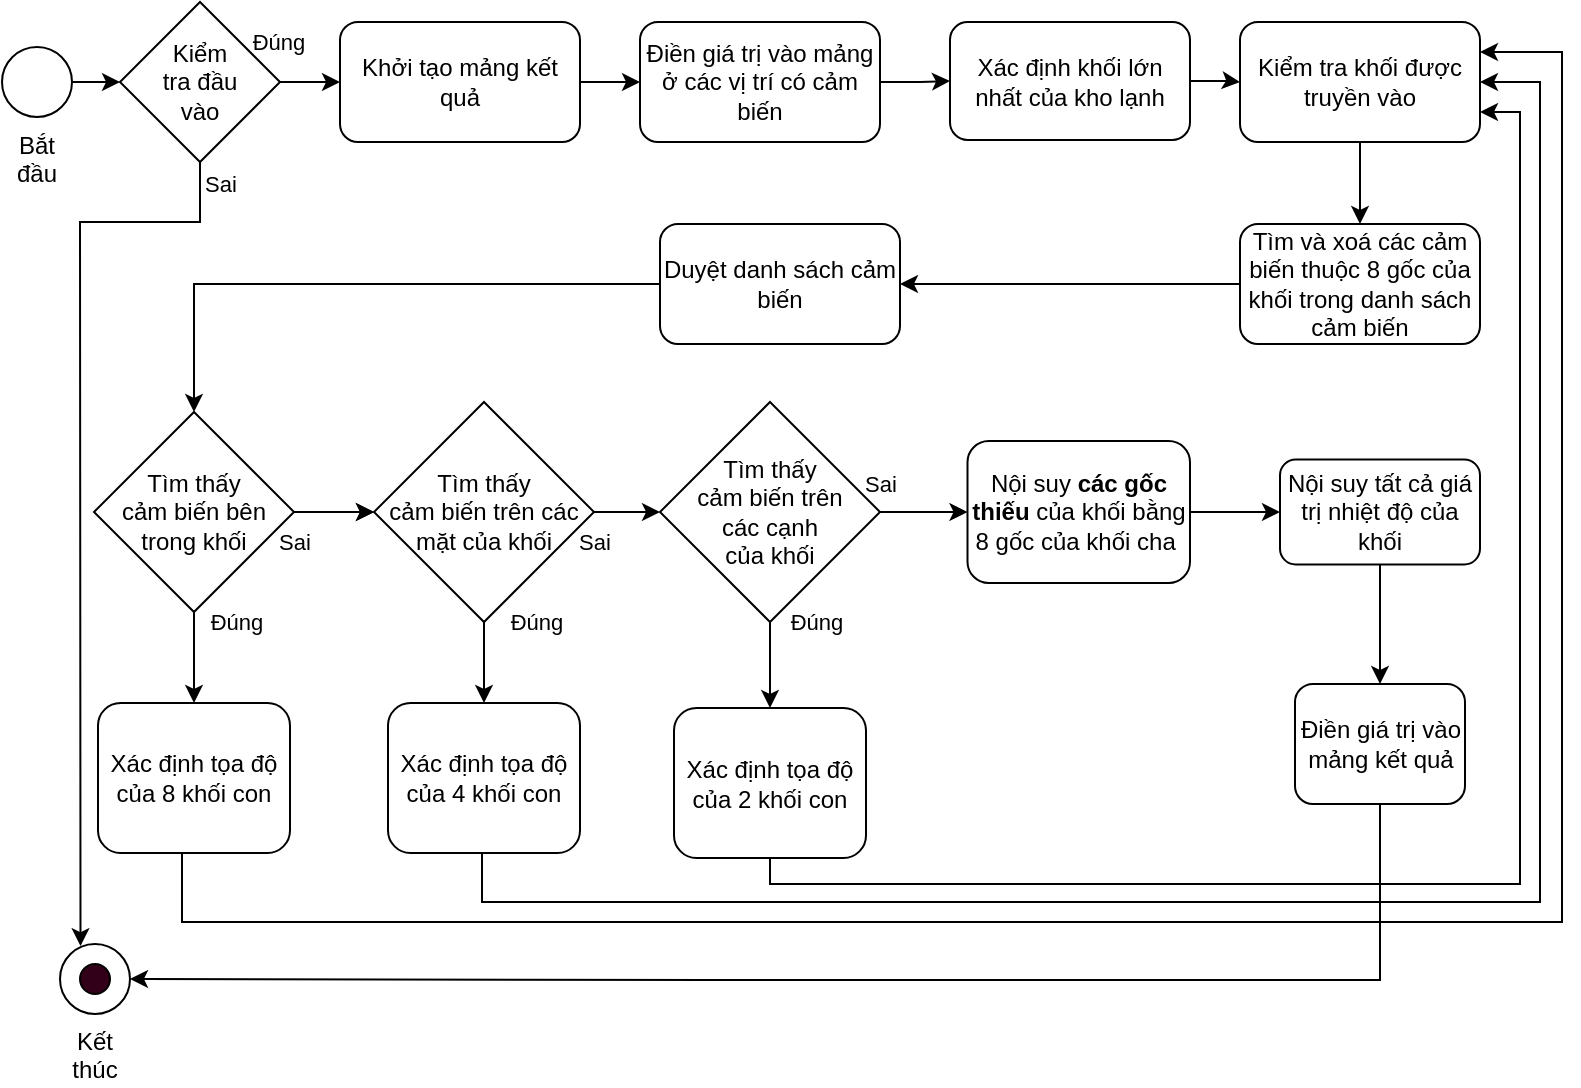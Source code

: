 <mxfile version="13.7.9" type="device"><diagram id="6hTRLHw7L_sIdCBAWHgu" name="Page-1"><mxGraphModel dx="852" dy="504" grid="1" gridSize="10" guides="1" tooltips="1" connect="1" arrows="1" fold="1" page="1" pageScale="1" pageWidth="827" pageHeight="1169" math="0" shadow="0"><root><mxCell id="0"/><mxCell id="1" parent="0"/><mxCell id="8gx5KtsIaX4s-pM9T8Gz-22" style="edgeStyle=orthogonalEdgeStyle;rounded=0;orthogonalLoop=1;jettySize=auto;html=1;entryX=0;entryY=0.5;entryDx=0;entryDy=0;" parent="1" source="8gx5KtsIaX4s-pM9T8Gz-1" target="8gx5KtsIaX4s-pM9T8Gz-2" edge="1"><mxGeometry relative="1" as="geometry"/></mxCell><mxCell id="8gx5KtsIaX4s-pM9T8Gz-1" value="Bắt đầu" style="ellipse;whiteSpace=wrap;html=1;aspect=fixed;labelPosition=center;verticalLabelPosition=bottom;align=center;verticalAlign=top;" parent="1" vertex="1"><mxGeometry x="21" y="71.5" width="35" height="35" as="geometry"/></mxCell><mxCell id="8gx5KtsIaX4s-pM9T8Gz-23" value="Đúng" style="edgeStyle=orthogonalEdgeStyle;rounded=0;orthogonalLoop=1;jettySize=auto;html=1;entryX=0;entryY=0.5;entryDx=0;entryDy=0;" parent="1" source="8gx5KtsIaX4s-pM9T8Gz-2" target="8gx5KtsIaX4s-pM9T8Gz-3" edge="1"><mxGeometry x="0.203" y="-22" relative="1" as="geometry"><mxPoint x="-11" y="-42" as="offset"/></mxGeometry></mxCell><mxCell id="8gx5KtsIaX4s-pM9T8Gz-86" value="Sai" style="rounded=0;orthogonalLoop=1;jettySize=auto;html=1;exitX=0.5;exitY=1;exitDx=0;exitDy=0;entryX=0.293;entryY=0.03;entryDx=0;entryDy=0;entryPerimeter=0;" parent="1" source="8gx5KtsIaX4s-pM9T8Gz-2" target="8gx5KtsIaX4s-pM9T8Gz-62" edge="1"><mxGeometry x="-0.951" y="10" relative="1" as="geometry"><mxPoint x="131" y="1002.529" as="targetPoint"/><Array as="points"><mxPoint x="120" y="159"/><mxPoint x="60" y="159"/></Array><mxPoint as="offset"/></mxGeometry></mxCell><mxCell id="8gx5KtsIaX4s-pM9T8Gz-2" value="Kiểm&lt;br&gt;tra đầu&lt;br&gt;vào" style="rhombus;whiteSpace=wrap;html=1;" parent="1" vertex="1"><mxGeometry x="80" y="49" width="80" height="80" as="geometry"/></mxCell><mxCell id="8gx5KtsIaX4s-pM9T8Gz-24" style="edgeStyle=orthogonalEdgeStyle;rounded=0;orthogonalLoop=1;jettySize=auto;html=1;" parent="1" source="8gx5KtsIaX4s-pM9T8Gz-3" target="8gx5KtsIaX4s-pM9T8Gz-4" edge="1"><mxGeometry relative="1" as="geometry"/></mxCell><mxCell id="8gx5KtsIaX4s-pM9T8Gz-3" value="Khởi tạo mảng kết quả" style="rounded=1;whiteSpace=wrap;html=1;" parent="1" vertex="1"><mxGeometry x="190" y="59" width="120" height="60" as="geometry"/></mxCell><mxCell id="8gx5KtsIaX4s-pM9T8Gz-42" style="edgeStyle=orthogonalEdgeStyle;rounded=0;orthogonalLoop=1;jettySize=auto;html=1;entryX=0;entryY=0.5;entryDx=0;entryDy=0;" parent="1" source="8gx5KtsIaX4s-pM9T8Gz-4" target="8gx5KtsIaX4s-pM9T8Gz-39" edge="1"><mxGeometry relative="1" as="geometry"/></mxCell><mxCell id="8gx5KtsIaX4s-pM9T8Gz-4" value="Điền giá trị vào mảng ở các vị trí có cảm biến" style="rounded=1;whiteSpace=wrap;html=1;" parent="1" vertex="1"><mxGeometry x="340" y="59" width="120" height="60" as="geometry"/></mxCell><mxCell id="8gx5KtsIaX4s-pM9T8Gz-28" value="Sai" style="edgeStyle=orthogonalEdgeStyle;rounded=0;orthogonalLoop=1;jettySize=auto;html=1;entryX=0;entryY=0.5;entryDx=0;entryDy=0;" parent="1" source="8gx5KtsIaX4s-pM9T8Gz-7" target="8gx5KtsIaX4s-pM9T8Gz-12" edge="1"><mxGeometry x="-1" y="-15" relative="1" as="geometry"><mxPoint as="offset"/></mxGeometry></mxCell><mxCell id="8gx5KtsIaX4s-pM9T8Gz-31" value="Đúng" style="edgeStyle=orthogonalEdgeStyle;rounded=0;orthogonalLoop=1;jettySize=auto;html=1;entryX=0.5;entryY=0;entryDx=0;entryDy=0;" parent="1" source="8gx5KtsIaX4s-pM9T8Gz-7" target="8gx5KtsIaX4s-pM9T8Gz-16" edge="1"><mxGeometry x="-0.809" y="21" relative="1" as="geometry"><mxPoint as="offset"/></mxGeometry></mxCell><mxCell id="8gx5KtsIaX4s-pM9T8Gz-49" value="" style="edgeStyle=orthogonalEdgeStyle;rounded=0;orthogonalLoop=1;jettySize=auto;html=1;" parent="1" source="8gx5KtsIaX4s-pM9T8Gz-7" target="8gx5KtsIaX4s-pM9T8Gz-12" edge="1"><mxGeometry relative="1" as="geometry"/></mxCell><mxCell id="8gx5KtsIaX4s-pM9T8Gz-7" value="Tìm thấy&lt;br&gt;cảm biến bên trong khối" style="rhombus;whiteSpace=wrap;html=1;" parent="1" vertex="1"><mxGeometry x="67" y="254" width="100" height="100" as="geometry"/></mxCell><mxCell id="8gx5KtsIaX4s-pM9T8Gz-29" value="Sai" style="edgeStyle=orthogonalEdgeStyle;rounded=0;orthogonalLoop=1;jettySize=auto;html=1;entryX=0;entryY=0.5;entryDx=0;entryDy=0;" parent="1" source="8gx5KtsIaX4s-pM9T8Gz-12" target="8gx5KtsIaX4s-pM9T8Gz-13" edge="1"><mxGeometry x="0.15" y="20" relative="1" as="geometry"><mxPoint x="-13" y="35" as="offset"/></mxGeometry></mxCell><mxCell id="8gx5KtsIaX4s-pM9T8Gz-33" value="Đúng" style="edgeStyle=orthogonalEdgeStyle;rounded=0;orthogonalLoop=1;jettySize=auto;html=1;entryX=0.5;entryY=0;entryDx=0;entryDy=0;" parent="1" source="8gx5KtsIaX4s-pM9T8Gz-12" target="8gx5KtsIaX4s-pM9T8Gz-17" edge="1"><mxGeometry x="-1" y="26" relative="1" as="geometry"><mxPoint as="offset"/></mxGeometry></mxCell><mxCell id="8gx5KtsIaX4s-pM9T8Gz-12" value="Tìm thấy&lt;br&gt;cảm biến trên các mặt của khối" style="rhombus;whiteSpace=wrap;html=1;" parent="1" vertex="1"><mxGeometry x="207" y="249" width="110" height="110" as="geometry"/></mxCell><mxCell id="8gx5KtsIaX4s-pM9T8Gz-34" value="Đúng" style="edgeStyle=orthogonalEdgeStyle;rounded=0;orthogonalLoop=1;jettySize=auto;html=1;entryX=0.5;entryY=0;entryDx=0;entryDy=0;" parent="1" source="8gx5KtsIaX4s-pM9T8Gz-13" target="8gx5KtsIaX4s-pM9T8Gz-18" edge="1"><mxGeometry x="-1" y="23" relative="1" as="geometry"><mxPoint as="offset"/></mxGeometry></mxCell><mxCell id="8gx5KtsIaX4s-pM9T8Gz-109" style="edgeStyle=none;rounded=0;orthogonalLoop=1;jettySize=auto;html=1;entryX=0;entryY=0.5;entryDx=0;entryDy=0;" parent="1" source="8gx5KtsIaX4s-pM9T8Gz-13" target="8gx5KtsIaX4s-pM9T8Gz-19" edge="1"><mxGeometry relative="1" as="geometry"/></mxCell><mxCell id="8gx5KtsIaX4s-pM9T8Gz-116" value="Sai" style="edgeLabel;html=1;align=center;verticalAlign=middle;resizable=0;points=[];" parent="8gx5KtsIaX4s-pM9T8Gz-109" vertex="1" connectable="0"><mxGeometry x="-0.467" y="1" relative="1" as="geometry"><mxPoint x="-11.67" y="-13" as="offset"/></mxGeometry></mxCell><mxCell id="8gx5KtsIaX4s-pM9T8Gz-13" value="Tìm thấy&lt;br&gt;cảm biến trên&lt;br&gt;các cạnh&lt;br&gt;của khối" style="rhombus;whiteSpace=wrap;html=1;" parent="1" vertex="1"><mxGeometry x="350" y="249" width="110" height="110" as="geometry"/></mxCell><mxCell id="8gx5KtsIaX4s-pM9T8Gz-46" style="edgeStyle=orthogonalEdgeStyle;rounded=0;orthogonalLoop=1;jettySize=auto;html=1;entryX=1;entryY=0.25;entryDx=0;entryDy=0;" parent="1" source="8gx5KtsIaX4s-pM9T8Gz-16" target="8gx5KtsIaX4s-pM9T8Gz-43" edge="1"><mxGeometry relative="1" as="geometry"><Array as="points"><mxPoint x="111" y="509"/><mxPoint x="801" y="509"/><mxPoint x="801" y="74"/></Array></mxGeometry></mxCell><mxCell id="8gx5KtsIaX4s-pM9T8Gz-16" value="Xác định tọa độ của 8 khối con" style="rounded=1;whiteSpace=wrap;html=1;" parent="1" vertex="1"><mxGeometry x="69" y="399.5" width="96" height="75" as="geometry"/></mxCell><mxCell id="8gx5KtsIaX4s-pM9T8Gz-47" style="edgeStyle=orthogonalEdgeStyle;rounded=0;orthogonalLoop=1;jettySize=auto;html=1;entryX=1;entryY=0.5;entryDx=0;entryDy=0;" parent="1" source="8gx5KtsIaX4s-pM9T8Gz-17" target="8gx5KtsIaX4s-pM9T8Gz-43" edge="1"><mxGeometry relative="1" as="geometry"><Array as="points"><mxPoint x="261" y="499"/><mxPoint x="790" y="499"/><mxPoint x="790" y="89"/></Array></mxGeometry></mxCell><mxCell id="8gx5KtsIaX4s-pM9T8Gz-17" value="Xác định tọa độ của 4 khối con" style="rounded=1;whiteSpace=wrap;html=1;" parent="1" vertex="1"><mxGeometry x="214" y="399.5" width="96" height="75" as="geometry"/></mxCell><mxCell id="8gx5KtsIaX4s-pM9T8Gz-48" style="edgeStyle=orthogonalEdgeStyle;rounded=0;orthogonalLoop=1;jettySize=auto;html=1;entryX=1;entryY=0.75;entryDx=0;entryDy=0;exitX=0.5;exitY=1;exitDx=0;exitDy=0;" parent="1" source="8gx5KtsIaX4s-pM9T8Gz-18" target="8gx5KtsIaX4s-pM9T8Gz-43" edge="1"><mxGeometry relative="1" as="geometry"><mxPoint x="490" y="489" as="sourcePoint"/><Array as="points"><mxPoint x="405" y="490"/><mxPoint x="780" y="490"/><mxPoint x="780" y="104"/></Array></mxGeometry></mxCell><mxCell id="8gx5KtsIaX4s-pM9T8Gz-18" value="Xác định tọa độ của 2 khối con" style="rounded=1;whiteSpace=wrap;html=1;" parent="1" vertex="1"><mxGeometry x="357" y="402" width="96" height="75" as="geometry"/></mxCell><mxCell id="8gx5KtsIaX4s-pM9T8Gz-101" style="edgeStyle=none;rounded=0;orthogonalLoop=1;jettySize=auto;html=1;" parent="1" source="8gx5KtsIaX4s-pM9T8Gz-19" target="8gx5KtsIaX4s-pM9T8Gz-75" edge="1"><mxGeometry relative="1" as="geometry"/></mxCell><mxCell id="8gx5KtsIaX4s-pM9T8Gz-19" value="Nội suy &lt;b&gt;các gốc&lt;/b&gt; &lt;b&gt;thiếu&lt;/b&gt; của khối bằng 8 gốc của khối cha&amp;nbsp;" style="rounded=1;whiteSpace=wrap;html=1;" parent="1" vertex="1"><mxGeometry x="503.75" y="268.5" width="111.25" height="71" as="geometry"/></mxCell><mxCell id="8gx5KtsIaX4s-pM9T8Gz-44" style="edgeStyle=orthogonalEdgeStyle;rounded=0;orthogonalLoop=1;jettySize=auto;html=1;" parent="1" source="8gx5KtsIaX4s-pM9T8Gz-39" target="8gx5KtsIaX4s-pM9T8Gz-43" edge="1"><mxGeometry relative="1" as="geometry"/></mxCell><mxCell id="8gx5KtsIaX4s-pM9T8Gz-39" value="Xác định khối lớn nhất của kho lạnh" style="rounded=1;whiteSpace=wrap;html=1;" parent="1" vertex="1"><mxGeometry x="495" y="59" width="120" height="59" as="geometry"/></mxCell><mxCell id="vmw0sqjycyWa9eJkg4lO-3" style="edgeStyle=orthogonalEdgeStyle;rounded=0;orthogonalLoop=1;jettySize=auto;html=1;" edge="1" parent="1" source="8gx5KtsIaX4s-pM9T8Gz-43" target="vmw0sqjycyWa9eJkg4lO-2"><mxGeometry relative="1" as="geometry"/></mxCell><mxCell id="8gx5KtsIaX4s-pM9T8Gz-43" value="Kiểm tra khối được truyền vào" style="rounded=1;whiteSpace=wrap;html=1;" parent="1" vertex="1"><mxGeometry x="640" y="59" width="120" height="60" as="geometry"/></mxCell><mxCell id="8gx5KtsIaX4s-pM9T8Gz-64" value="" style="group;labelPosition=center;verticalLabelPosition=bottom;align=center;verticalAlign=top;" parent="1" vertex="1" connectable="0"><mxGeometry x="40" y="522.5" width="45" height="35" as="geometry"/></mxCell><mxCell id="8gx5KtsIaX4s-pM9T8Gz-69" value="" style="group" parent="8gx5KtsIaX4s-pM9T8Gz-64" vertex="1" connectable="0"><mxGeometry x="10" y="-2.5" width="35" height="35" as="geometry"/></mxCell><mxCell id="8gx5KtsIaX4s-pM9T8Gz-62" value="Kết thúc" style="ellipse;whiteSpace=wrap;html=1;aspect=fixed;labelPosition=center;verticalLabelPosition=bottom;align=center;verticalAlign=top;" parent="8gx5KtsIaX4s-pM9T8Gz-69" vertex="1"><mxGeometry width="35" height="35" as="geometry"/></mxCell><mxCell id="8gx5KtsIaX4s-pM9T8Gz-63" value="" style="ellipse;whiteSpace=wrap;html=1;aspect=fixed;fillColor=#33001A;" parent="8gx5KtsIaX4s-pM9T8Gz-69" vertex="1"><mxGeometry x="10" y="10" width="15" height="15" as="geometry"/></mxCell><mxCell id="8gx5KtsIaX4s-pM9T8Gz-114" style="edgeStyle=none;rounded=0;orthogonalLoop=1;jettySize=auto;html=1;" parent="1" source="8gx5KtsIaX4s-pM9T8Gz-75" target="8gx5KtsIaX4s-pM9T8Gz-113" edge="1"><mxGeometry relative="1" as="geometry"/></mxCell><mxCell id="8gx5KtsIaX4s-pM9T8Gz-75" value="Nội suy tất cả giá trị nhiệt độ của khối" style="rounded=1;whiteSpace=wrap;html=1;" parent="1" vertex="1"><mxGeometry x="660" y="277.75" width="100" height="52.5" as="geometry"/></mxCell><mxCell id="vmw0sqjycyWa9eJkg4lO-10" style="edgeStyle=orthogonalEdgeStyle;rounded=0;orthogonalLoop=1;jettySize=auto;html=1;entryX=1;entryY=0.5;entryDx=0;entryDy=0;" edge="1" parent="1" source="8gx5KtsIaX4s-pM9T8Gz-113" target="8gx5KtsIaX4s-pM9T8Gz-62"><mxGeometry relative="1" as="geometry"><Array as="points"><mxPoint x="710" y="538"/><mxPoint x="376" y="538"/></Array></mxGeometry></mxCell><mxCell id="8gx5KtsIaX4s-pM9T8Gz-113" value="Điền giá trị vào mảng kết quả" style="rounded=1;whiteSpace=wrap;html=1;" parent="1" vertex="1"><mxGeometry x="667.5" y="390" width="85" height="60" as="geometry"/></mxCell><mxCell id="vmw0sqjycyWa9eJkg4lO-7" style="edgeStyle=orthogonalEdgeStyle;rounded=0;orthogonalLoop=1;jettySize=auto;html=1;" edge="1" parent="1" source="vmw0sqjycyWa9eJkg4lO-2" target="vmw0sqjycyWa9eJkg4lO-6"><mxGeometry relative="1" as="geometry"/></mxCell><mxCell id="vmw0sqjycyWa9eJkg4lO-2" value="Tìm và xoá các cảm biến thuộc 8 gốc của khối trong danh sách cảm biến" style="rounded=1;whiteSpace=wrap;html=1;" vertex="1" parent="1"><mxGeometry x="640" y="160" width="120" height="60" as="geometry"/></mxCell><mxCell id="vmw0sqjycyWa9eJkg4lO-8" style="edgeStyle=orthogonalEdgeStyle;rounded=0;orthogonalLoop=1;jettySize=auto;html=1;entryX=0.5;entryY=0;entryDx=0;entryDy=0;" edge="1" parent="1" source="vmw0sqjycyWa9eJkg4lO-6" target="8gx5KtsIaX4s-pM9T8Gz-7"><mxGeometry relative="1" as="geometry"/></mxCell><mxCell id="vmw0sqjycyWa9eJkg4lO-6" value="Duyệt danh sách cảm biến" style="rounded=1;whiteSpace=wrap;html=1;" vertex="1" parent="1"><mxGeometry x="350" y="160" width="120" height="60" as="geometry"/></mxCell></root></mxGraphModel></diagram></mxfile>